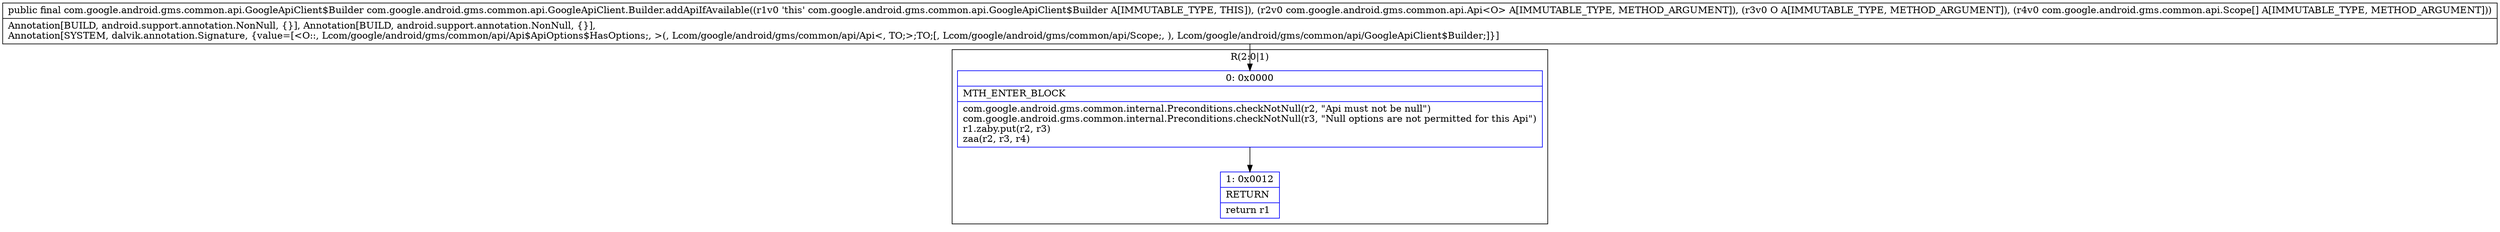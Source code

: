 digraph "CFG forcom.google.android.gms.common.api.GoogleApiClient.Builder.addApiIfAvailable(Lcom\/google\/android\/gms\/common\/api\/Api;Lcom\/google\/android\/gms\/common\/api\/Api$ApiOptions$HasOptions;[Lcom\/google\/android\/gms\/common\/api\/Scope;)Lcom\/google\/android\/gms\/common\/api\/GoogleApiClient$Builder;" {
subgraph cluster_Region_1263936535 {
label = "R(2:0|1)";
node [shape=record,color=blue];
Node_0 [shape=record,label="{0\:\ 0x0000|MTH_ENTER_BLOCK\l|com.google.android.gms.common.internal.Preconditions.checkNotNull(r2, \"Api must not be null\")\lcom.google.android.gms.common.internal.Preconditions.checkNotNull(r3, \"Null options are not permitted for this Api\")\lr1.zaby.put(r2, r3)\lzaa(r2, r3, r4)\l}"];
Node_1 [shape=record,label="{1\:\ 0x0012|RETURN\l|return r1\l}"];
}
MethodNode[shape=record,label="{public final com.google.android.gms.common.api.GoogleApiClient$Builder com.google.android.gms.common.api.GoogleApiClient.Builder.addApiIfAvailable((r1v0 'this' com.google.android.gms.common.api.GoogleApiClient$Builder A[IMMUTABLE_TYPE, THIS]), (r2v0 com.google.android.gms.common.api.Api\<O\> A[IMMUTABLE_TYPE, METHOD_ARGUMENT]), (r3v0 O A[IMMUTABLE_TYPE, METHOD_ARGUMENT]), (r4v0 com.google.android.gms.common.api.Scope[] A[IMMUTABLE_TYPE, METHOD_ARGUMENT]))  | Annotation[BUILD, android.support.annotation.NonNull, \{\}], Annotation[BUILD, android.support.annotation.NonNull, \{\}], \lAnnotation[SYSTEM, dalvik.annotation.Signature, \{value=[\<O::, Lcom\/google\/android\/gms\/common\/api\/Api$ApiOptions$HasOptions;, \>(, Lcom\/google\/android\/gms\/common\/api\/Api\<, TO;\>;TO;[, Lcom\/google\/android\/gms\/common\/api\/Scope;, ), Lcom\/google\/android\/gms\/common\/api\/GoogleApiClient$Builder;]\}]\l}"];
MethodNode -> Node_0;
Node_0 -> Node_1;
}

